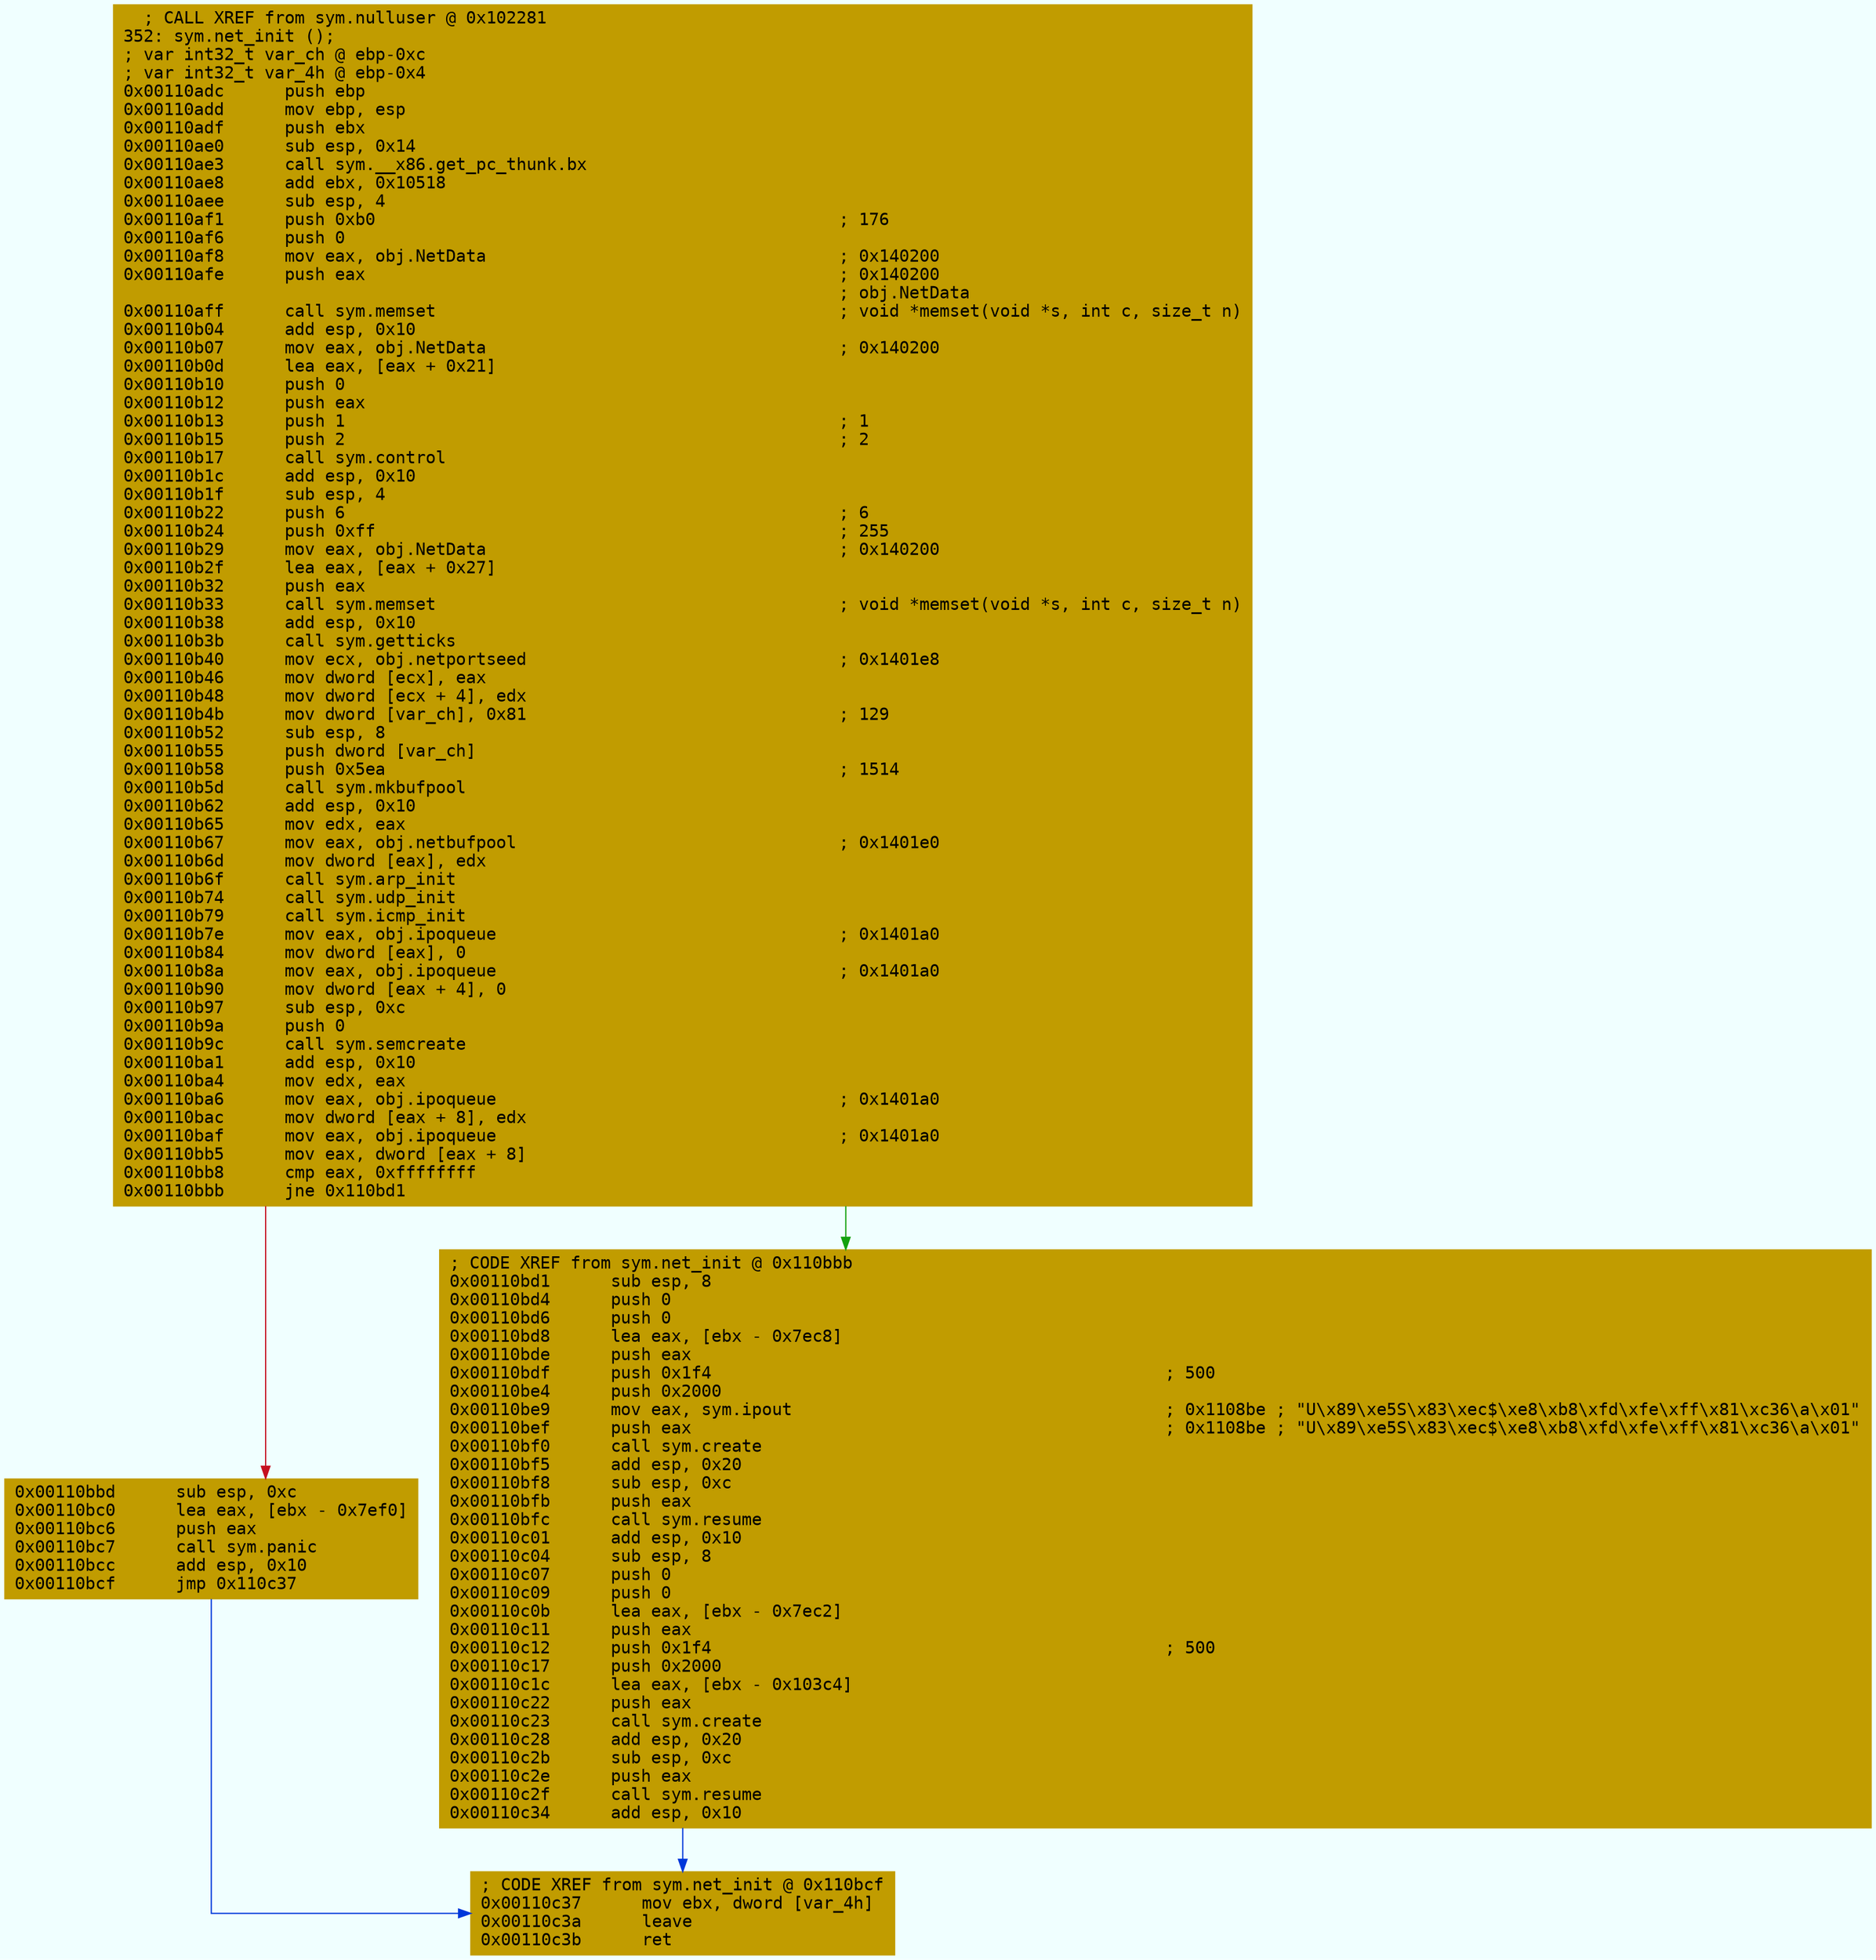 digraph code {
	graph [bgcolor=azure fontsize=8 fontname="Courier" splines="ortho"];
	node [fillcolor=gray style=filled shape=box];
	edge [arrowhead="normal"];
	"0x00110adc" [URL="sym.net_init/0x00110adc", fillcolor="#c19c00",color="#c19c00", fontname="Courier",label="  ; CALL XREF from sym.nulluser @ 0x102281\l352: sym.net_init ();\l; var int32_t var_ch @ ebp-0xc\l; var int32_t var_4h @ ebp-0x4\l0x00110adc      push ebp\l0x00110add      mov ebp, esp\l0x00110adf      push ebx\l0x00110ae0      sub esp, 0x14\l0x00110ae3      call sym.__x86.get_pc_thunk.bx\l0x00110ae8      add ebx, 0x10518\l0x00110aee      sub esp, 4\l0x00110af1      push 0xb0                                              ; 176\l0x00110af6      push 0\l0x00110af8      mov eax, obj.NetData                                   ; 0x140200\l0x00110afe      push eax                                               ; 0x140200\l                                                                       ; obj.NetData\l0x00110aff      call sym.memset                                        ; void *memset(void *s, int c, size_t n)\l0x00110b04      add esp, 0x10\l0x00110b07      mov eax, obj.NetData                                   ; 0x140200\l0x00110b0d      lea eax, [eax + 0x21]\l0x00110b10      push 0\l0x00110b12      push eax\l0x00110b13      push 1                                                 ; 1\l0x00110b15      push 2                                                 ; 2\l0x00110b17      call sym.control\l0x00110b1c      add esp, 0x10\l0x00110b1f      sub esp, 4\l0x00110b22      push 6                                                 ; 6\l0x00110b24      push 0xff                                              ; 255\l0x00110b29      mov eax, obj.NetData                                   ; 0x140200\l0x00110b2f      lea eax, [eax + 0x27]\l0x00110b32      push eax\l0x00110b33      call sym.memset                                        ; void *memset(void *s, int c, size_t n)\l0x00110b38      add esp, 0x10\l0x00110b3b      call sym.getticks\l0x00110b40      mov ecx, obj.netportseed                               ; 0x1401e8\l0x00110b46      mov dword [ecx], eax\l0x00110b48      mov dword [ecx + 4], edx\l0x00110b4b      mov dword [var_ch], 0x81                               ; 129\l0x00110b52      sub esp, 8\l0x00110b55      push dword [var_ch]\l0x00110b58      push 0x5ea                                             ; 1514\l0x00110b5d      call sym.mkbufpool\l0x00110b62      add esp, 0x10\l0x00110b65      mov edx, eax\l0x00110b67      mov eax, obj.netbufpool                                ; 0x1401e0\l0x00110b6d      mov dword [eax], edx\l0x00110b6f      call sym.arp_init\l0x00110b74      call sym.udp_init\l0x00110b79      call sym.icmp_init\l0x00110b7e      mov eax, obj.ipoqueue                                  ; 0x1401a0\l0x00110b84      mov dword [eax], 0\l0x00110b8a      mov eax, obj.ipoqueue                                  ; 0x1401a0\l0x00110b90      mov dword [eax + 4], 0\l0x00110b97      sub esp, 0xc\l0x00110b9a      push 0\l0x00110b9c      call sym.semcreate\l0x00110ba1      add esp, 0x10\l0x00110ba4      mov edx, eax\l0x00110ba6      mov eax, obj.ipoqueue                                  ; 0x1401a0\l0x00110bac      mov dword [eax + 8], edx\l0x00110baf      mov eax, obj.ipoqueue                                  ; 0x1401a0\l0x00110bb5      mov eax, dword [eax + 8]\l0x00110bb8      cmp eax, 0xffffffff\l0x00110bbb      jne 0x110bd1\l"]
	"0x00110bbd" [URL="sym.net_init/0x00110bbd", fillcolor="#c19c00",color="#c19c00", fontname="Courier",label="0x00110bbd      sub esp, 0xc\l0x00110bc0      lea eax, [ebx - 0x7ef0]\l0x00110bc6      push eax\l0x00110bc7      call sym.panic\l0x00110bcc      add esp, 0x10\l0x00110bcf      jmp 0x110c37\l"]
	"0x00110bd1" [URL="sym.net_init/0x00110bd1", fillcolor="#c19c00",color="#c19c00", fontname="Courier",label="; CODE XREF from sym.net_init @ 0x110bbb\l0x00110bd1      sub esp, 8\l0x00110bd4      push 0\l0x00110bd6      push 0\l0x00110bd8      lea eax, [ebx - 0x7ec8]\l0x00110bde      push eax\l0x00110bdf      push 0x1f4                                             ; 500\l0x00110be4      push 0x2000\l0x00110be9      mov eax, sym.ipout                                     ; 0x1108be ; \"U\\x89\\xe5S\\x83\\xec$\\xe8\\xb8\\xfd\\xfe\\xff\\x81\\xc36\\a\\x01\"\l0x00110bef      push eax                                               ; 0x1108be ; \"U\\x89\\xe5S\\x83\\xec$\\xe8\\xb8\\xfd\\xfe\\xff\\x81\\xc36\\a\\x01\"\l0x00110bf0      call sym.create\l0x00110bf5      add esp, 0x20\l0x00110bf8      sub esp, 0xc\l0x00110bfb      push eax\l0x00110bfc      call sym.resume\l0x00110c01      add esp, 0x10\l0x00110c04      sub esp, 8\l0x00110c07      push 0\l0x00110c09      push 0\l0x00110c0b      lea eax, [ebx - 0x7ec2]\l0x00110c11      push eax\l0x00110c12      push 0x1f4                                             ; 500\l0x00110c17      push 0x2000\l0x00110c1c      lea eax, [ebx - 0x103c4]\l0x00110c22      push eax\l0x00110c23      call sym.create\l0x00110c28      add esp, 0x20\l0x00110c2b      sub esp, 0xc\l0x00110c2e      push eax\l0x00110c2f      call sym.resume\l0x00110c34      add esp, 0x10\l"]
	"0x00110c37" [URL="sym.net_init/0x00110c37", fillcolor="#c19c00",color="#c19c00", fontname="Courier",label="; CODE XREF from sym.net_init @ 0x110bcf\l0x00110c37      mov ebx, dword [var_4h]\l0x00110c3a      leave\l0x00110c3b      ret\l"]
        "0x00110adc" -> "0x00110bd1" [color="#13a10e"];
        "0x00110adc" -> "0x00110bbd" [color="#c50f1f"];
        "0x00110bbd" -> "0x00110c37" [color="#0037da"];
        "0x00110bd1" -> "0x00110c37" [color="#0037da"];
}
